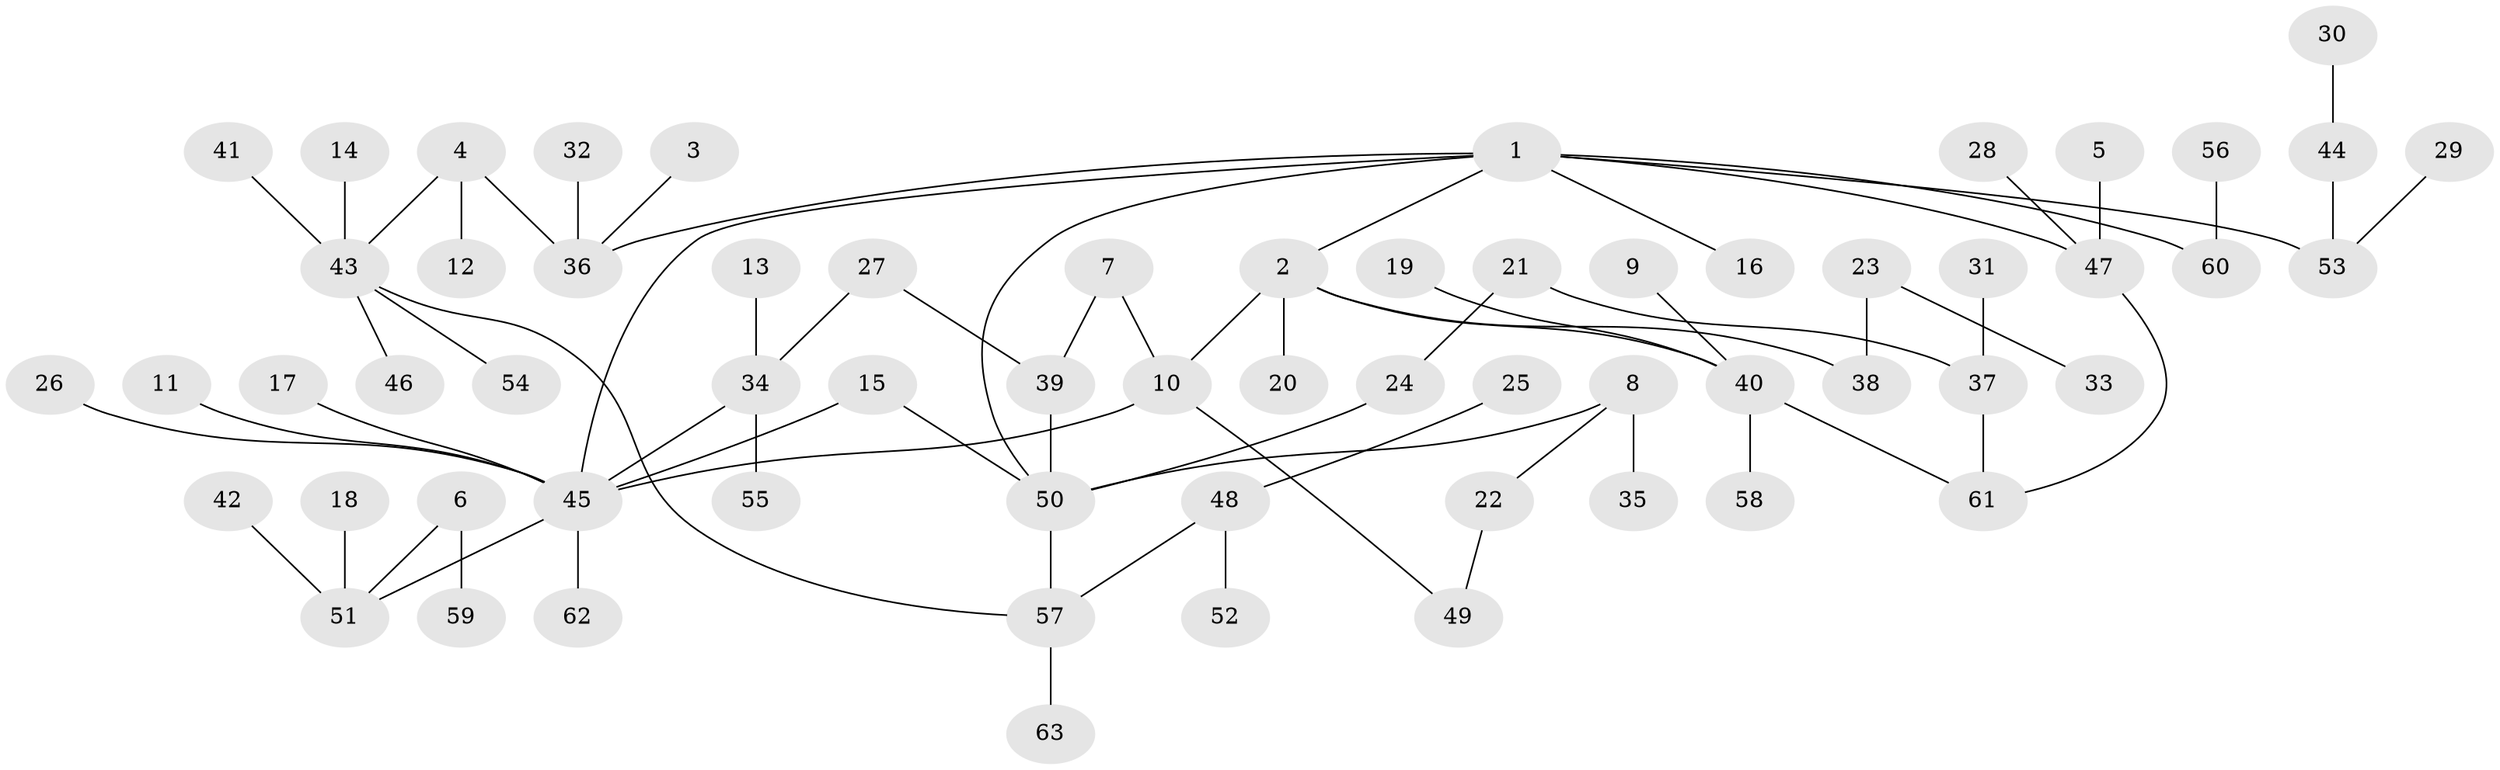 // original degree distribution, {4: 0.07142857142857142, 5: 0.047619047619047616, 3: 0.1746031746031746, 6: 0.007936507936507936, 8: 0.007936507936507936, 1: 0.42857142857142855, 2: 0.2619047619047619}
// Generated by graph-tools (version 1.1) at 2025/25/03/09/25 03:25:30]
// undirected, 63 vertices, 70 edges
graph export_dot {
graph [start="1"]
  node [color=gray90,style=filled];
  1;
  2;
  3;
  4;
  5;
  6;
  7;
  8;
  9;
  10;
  11;
  12;
  13;
  14;
  15;
  16;
  17;
  18;
  19;
  20;
  21;
  22;
  23;
  24;
  25;
  26;
  27;
  28;
  29;
  30;
  31;
  32;
  33;
  34;
  35;
  36;
  37;
  38;
  39;
  40;
  41;
  42;
  43;
  44;
  45;
  46;
  47;
  48;
  49;
  50;
  51;
  52;
  53;
  54;
  55;
  56;
  57;
  58;
  59;
  60;
  61;
  62;
  63;
  1 -- 2 [weight=1.0];
  1 -- 16 [weight=1.0];
  1 -- 36 [weight=1.0];
  1 -- 45 [weight=1.0];
  1 -- 47 [weight=1.0];
  1 -- 50 [weight=1.0];
  1 -- 53 [weight=1.0];
  1 -- 60 [weight=1.0];
  2 -- 10 [weight=1.0];
  2 -- 20 [weight=1.0];
  2 -- 38 [weight=1.0];
  2 -- 40 [weight=1.0];
  3 -- 36 [weight=1.0];
  4 -- 12 [weight=1.0];
  4 -- 36 [weight=1.0];
  4 -- 43 [weight=1.0];
  5 -- 47 [weight=1.0];
  6 -- 51 [weight=1.0];
  6 -- 59 [weight=1.0];
  7 -- 10 [weight=1.0];
  7 -- 39 [weight=1.0];
  8 -- 22 [weight=1.0];
  8 -- 35 [weight=1.0];
  8 -- 50 [weight=1.0];
  9 -- 40 [weight=1.0];
  10 -- 45 [weight=1.0];
  10 -- 49 [weight=1.0];
  11 -- 45 [weight=1.0];
  13 -- 34 [weight=1.0];
  14 -- 43 [weight=1.0];
  15 -- 45 [weight=1.0];
  15 -- 50 [weight=1.0];
  17 -- 45 [weight=1.0];
  18 -- 51 [weight=1.0];
  19 -- 40 [weight=1.0];
  21 -- 24 [weight=1.0];
  21 -- 37 [weight=1.0];
  22 -- 49 [weight=1.0];
  23 -- 33 [weight=1.0];
  23 -- 38 [weight=1.0];
  24 -- 50 [weight=1.0];
  25 -- 48 [weight=1.0];
  26 -- 45 [weight=1.0];
  27 -- 34 [weight=1.0];
  27 -- 39 [weight=1.0];
  28 -- 47 [weight=1.0];
  29 -- 53 [weight=1.0];
  30 -- 44 [weight=1.0];
  31 -- 37 [weight=1.0];
  32 -- 36 [weight=1.0];
  34 -- 45 [weight=1.0];
  34 -- 55 [weight=1.0];
  37 -- 61 [weight=1.0];
  39 -- 50 [weight=1.0];
  40 -- 58 [weight=1.0];
  40 -- 61 [weight=1.0];
  41 -- 43 [weight=1.0];
  42 -- 51 [weight=1.0];
  43 -- 46 [weight=1.0];
  43 -- 54 [weight=1.0];
  43 -- 57 [weight=1.0];
  44 -- 53 [weight=1.0];
  45 -- 51 [weight=1.0];
  45 -- 62 [weight=1.0];
  47 -- 61 [weight=1.0];
  48 -- 52 [weight=1.0];
  48 -- 57 [weight=1.0];
  50 -- 57 [weight=1.0];
  56 -- 60 [weight=1.0];
  57 -- 63 [weight=1.0];
}
